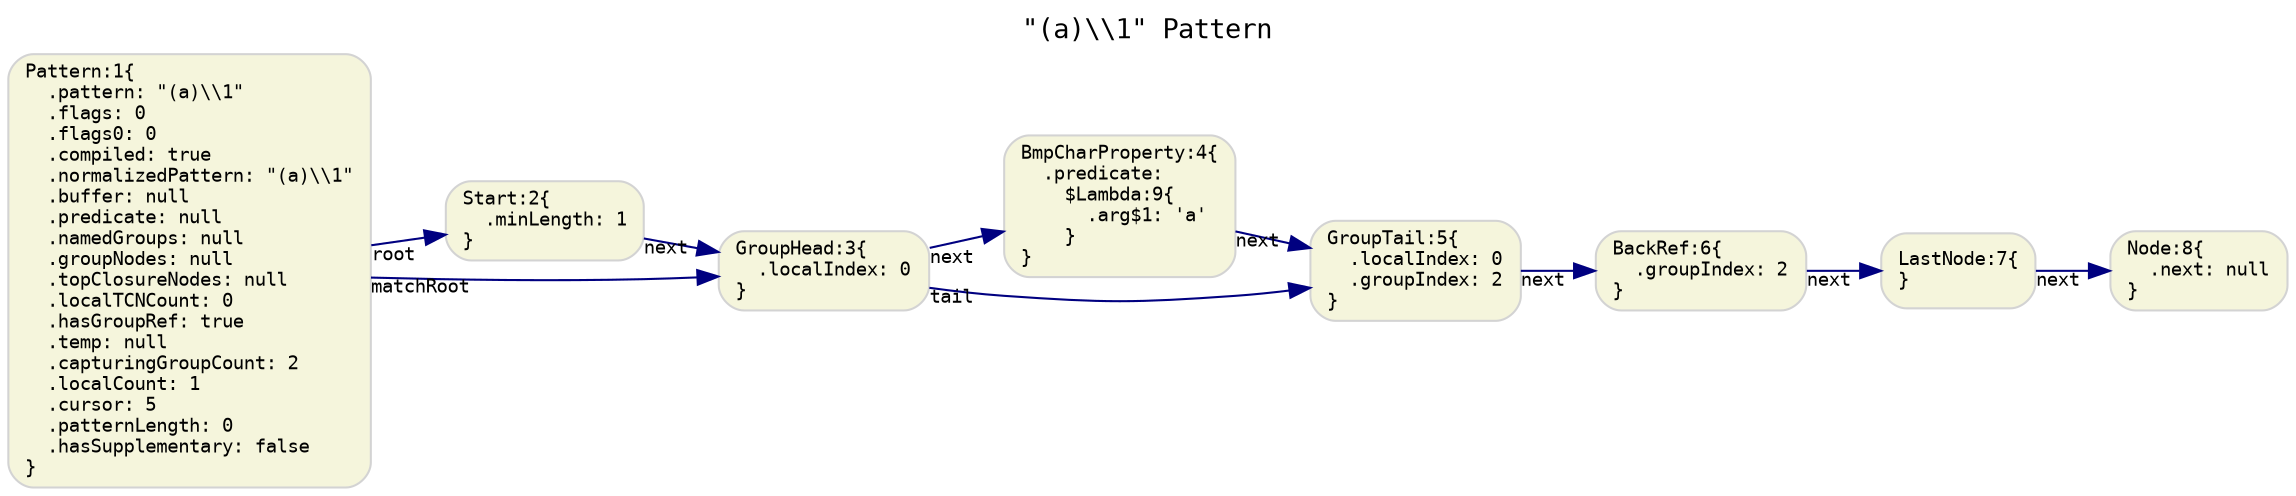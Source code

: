 digraph G {
  rankdir=LR;
  labelloc="t";
  label="\"(a)\\\\1\" Pattern\l";
  graph [fontname="Monospace", fontsize="13"]

  // default nodes
  node [fontname="Monospace", fontsize="9", shape="box", style="rounded,filled", color="LightGray", fillcolor="Beige"]
  1[ label="Pattern:1\{\l  .pattern: \"(a)\\\\1\"\l  .flags: 0\l  .flags0: 0\l  .compiled: true\l  .normalizedPattern: \"(a)\\\\1\"\l  .buffer: null\l  .predicate: null\l  .namedGroups: null\l  .groupNodes: null\l  .topClosureNodes: null\l  .localTCNCount: 0\l  .hasGroupRef: true\l  .temp: null\l  .capturingGroupCount: 2\l  .localCount: 1\l  .cursor: 5\l  .patternLength: 0\l  .hasSupplementary: false\l\}\l" ]
  2[ label="Start:2\{\l  .minLength: 1\l\}\l" ]
  3[ label="GroupHead:3\{\l  .localIndex: 0\l\}\l" ]
  4[ label="BmpCharProperty:4\{\l  .predicate:\l    $Lambda:9\{\l      .arg$1: 'a'\l    \}\l\}\l" ]
  5[ label="GroupTail:5\{\l  .localIndex: 0\l  .groupIndex: 2\l\}\l" ]
  6[ label="BackRef:6\{\l  .groupIndex: 2\l\}\l" ]
  7[ label="LastNode:7\{\l\}\l" ]
  8[ label="Node:8\{\l  .next: null\l\}\l" ]

  // default edges
  edge [fontname="Monospace", fontsize="9", color="Navy"]
  7 -> 8 [ label="",  taillabel="next" ]
  6 -> 7 [ label="",  taillabel="next" ]
  5 -> 6 [ label="",  taillabel="next" ]
  4 -> 5 [ label="",  taillabel="next" ]
  3 -> 4 [ label="",  taillabel="next" ]
  3 -> 5 [ label="",  taillabel="tail" ]
  2 -> 3 [ label="",  taillabel="next" ]
  1 -> 2 [ label="",  taillabel="root" ]
  1 -> 3 [ label="",  taillabel="matchRoot" ]
}
